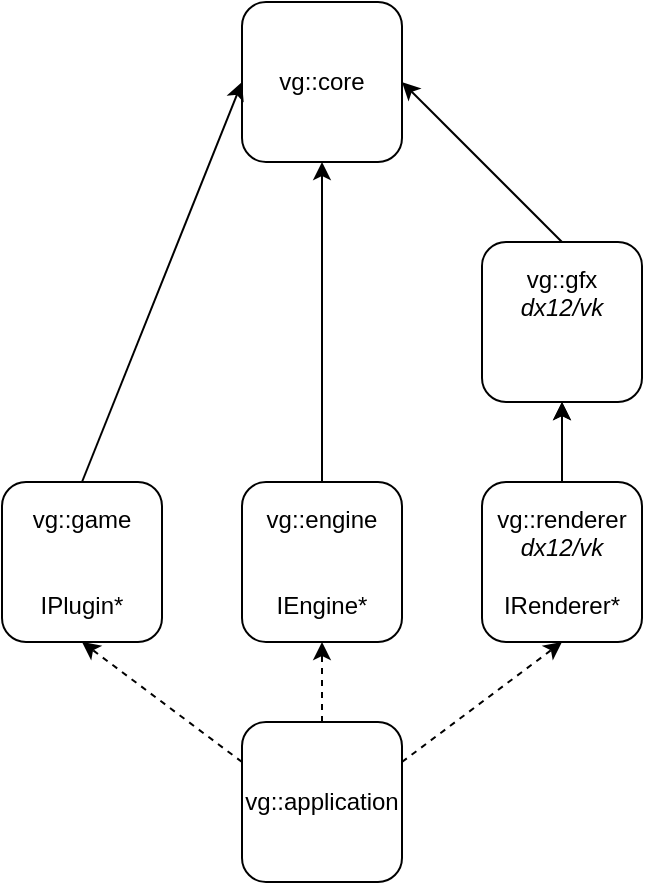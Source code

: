 <mxfile version="21.6.6" type="device">
  <diagram name="Page-1" id="C2fvNBeF9b_SjYD7vvZI">
    <mxGraphModel dx="1434" dy="758" grid="1" gridSize="10" guides="1" tooltips="1" connect="1" arrows="1" fold="1" page="1" pageScale="1" pageWidth="827" pageHeight="1169" math="0" shadow="0">
      <root>
        <mxCell id="0" />
        <mxCell id="1" parent="0" />
        <mxCell id="H8w9ZXxn60HzF5_04Ft8-1" value="vg::core" style="rounded=1;whiteSpace=wrap;html=1;" vertex="1" parent="1">
          <mxGeometry x="200" y="40" width="80" height="80" as="geometry" />
        </mxCell>
        <mxCell id="H8w9ZXxn60HzF5_04Ft8-2" value="vg::engine&lt;br&gt;&lt;br&gt;&lt;br&gt;IEngine*" style="rounded=1;whiteSpace=wrap;html=1;" vertex="1" parent="1">
          <mxGeometry x="200" y="280" width="80" height="80" as="geometry" />
        </mxCell>
        <mxCell id="H8w9ZXxn60HzF5_04Ft8-3" value="vg::gfx&lt;br&gt;&lt;i&gt;dx12/vk&lt;br&gt;&lt;br&gt;&lt;br&gt;&lt;/i&gt;" style="rounded=1;whiteSpace=wrap;html=1;" vertex="1" parent="1">
          <mxGeometry x="320" y="160" width="80" height="80" as="geometry" />
        </mxCell>
        <mxCell id="H8w9ZXxn60HzF5_04Ft8-15" value="" style="edgeStyle=orthogonalEdgeStyle;rounded=0;orthogonalLoop=1;jettySize=auto;html=1;" edge="1" parent="1" source="H8w9ZXxn60HzF5_04Ft8-4" target="H8w9ZXxn60HzF5_04Ft8-3">
          <mxGeometry relative="1" as="geometry" />
        </mxCell>
        <mxCell id="H8w9ZXxn60HzF5_04Ft8-4" value="vg::renderer&lt;br&gt;&lt;i&gt;dx12/vk&lt;/i&gt;&lt;br&gt;&lt;br&gt;IRenderer*" style="rounded=1;whiteSpace=wrap;html=1;" vertex="1" parent="1">
          <mxGeometry x="320" y="280" width="80" height="80" as="geometry" />
        </mxCell>
        <mxCell id="H8w9ZXxn60HzF5_04Ft8-5" value="vg::game&lt;br&gt;&lt;br&gt;&lt;br&gt;IPlugin*" style="rounded=1;whiteSpace=wrap;html=1;" vertex="1" parent="1">
          <mxGeometry x="80" y="280" width="80" height="80" as="geometry" />
        </mxCell>
        <mxCell id="H8w9ZXxn60HzF5_04Ft8-11" value="" style="endArrow=classic;html=1;rounded=0;entryX=1;entryY=0.5;entryDx=0;entryDy=0;exitX=0.5;exitY=0;exitDx=0;exitDy=0;" edge="1" parent="1" source="H8w9ZXxn60HzF5_04Ft8-3" target="H8w9ZXxn60HzF5_04Ft8-1">
          <mxGeometry width="50" height="50" relative="1" as="geometry">
            <mxPoint x="390" y="420" as="sourcePoint" />
            <mxPoint x="440" y="370" as="targetPoint" />
          </mxGeometry>
        </mxCell>
        <mxCell id="H8w9ZXxn60HzF5_04Ft8-12" value="" style="endArrow=classic;html=1;rounded=0;entryX=0.5;entryY=1;entryDx=0;entryDy=0;exitX=0.5;exitY=0;exitDx=0;exitDy=0;" edge="1" parent="1" source="H8w9ZXxn60HzF5_04Ft8-2" target="H8w9ZXxn60HzF5_04Ft8-1">
          <mxGeometry width="50" height="50" relative="1" as="geometry">
            <mxPoint x="390" y="460" as="sourcePoint" />
            <mxPoint x="240" y="160" as="targetPoint" />
          </mxGeometry>
        </mxCell>
        <mxCell id="H8w9ZXxn60HzF5_04Ft8-13" value="" style="endArrow=classic;html=1;rounded=0;entryX=0;entryY=0.5;entryDx=0;entryDy=0;exitX=0.5;exitY=0;exitDx=0;exitDy=0;" edge="1" parent="1" source="H8w9ZXxn60HzF5_04Ft8-5" target="H8w9ZXxn60HzF5_04Ft8-1">
          <mxGeometry width="50" height="50" relative="1" as="geometry">
            <mxPoint x="390" y="420" as="sourcePoint" />
            <mxPoint x="440" y="370" as="targetPoint" />
          </mxGeometry>
        </mxCell>
        <mxCell id="H8w9ZXxn60HzF5_04Ft8-14" value="" style="endArrow=classic;html=1;rounded=0;entryX=0.5;entryY=1;entryDx=0;entryDy=0;exitX=0.5;exitY=0;exitDx=0;exitDy=0;" edge="1" parent="1" source="H8w9ZXxn60HzF5_04Ft8-4" target="H8w9ZXxn60HzF5_04Ft8-3">
          <mxGeometry width="50" height="50" relative="1" as="geometry">
            <mxPoint x="360" y="250" as="sourcePoint" />
            <mxPoint x="440" y="410" as="targetPoint" />
          </mxGeometry>
        </mxCell>
        <mxCell id="H8w9ZXxn60HzF5_04Ft8-16" value="vg::application" style="rounded=1;whiteSpace=wrap;html=1;" vertex="1" parent="1">
          <mxGeometry x="200" y="400" width="80" height="80" as="geometry" />
        </mxCell>
        <mxCell id="H8w9ZXxn60HzF5_04Ft8-18" value="" style="endArrow=classic;dashed=1;html=1;rounded=0;entryX=0.5;entryY=1;entryDx=0;entryDy=0;exitX=0;exitY=0.25;exitDx=0;exitDy=0;shadow=0;endFill=1;" edge="1" parent="1" source="H8w9ZXxn60HzF5_04Ft8-16" target="H8w9ZXxn60HzF5_04Ft8-5">
          <mxGeometry width="50" height="50" relative="1" as="geometry">
            <mxPoint x="390" y="500" as="sourcePoint" />
            <mxPoint x="440" y="450" as="targetPoint" />
          </mxGeometry>
        </mxCell>
        <mxCell id="H8w9ZXxn60HzF5_04Ft8-19" value="" style="endArrow=classic;dashed=1;html=1;rounded=0;entryX=0.5;entryY=1;entryDx=0;entryDy=0;exitX=0.5;exitY=0;exitDx=0;exitDy=0;shadow=0;endFill=1;" edge="1" parent="1" source="H8w9ZXxn60HzF5_04Ft8-16" target="H8w9ZXxn60HzF5_04Ft8-2">
          <mxGeometry width="50" height="50" relative="1" as="geometry">
            <mxPoint x="210" y="390" as="sourcePoint" />
            <mxPoint x="130" y="330" as="targetPoint" />
          </mxGeometry>
        </mxCell>
        <mxCell id="H8w9ZXxn60HzF5_04Ft8-20" value="" style="endArrow=classic;dashed=1;html=1;rounded=0;entryX=0.5;entryY=1;entryDx=0;entryDy=0;exitX=1;exitY=0.25;exitDx=0;exitDy=0;shadow=0;endFill=1;" edge="1" parent="1" source="H8w9ZXxn60HzF5_04Ft8-16" target="H8w9ZXxn60HzF5_04Ft8-4">
          <mxGeometry width="50" height="50" relative="1" as="geometry">
            <mxPoint x="250" y="370" as="sourcePoint" />
            <mxPoint x="250" y="330" as="targetPoint" />
          </mxGeometry>
        </mxCell>
      </root>
    </mxGraphModel>
  </diagram>
</mxfile>
